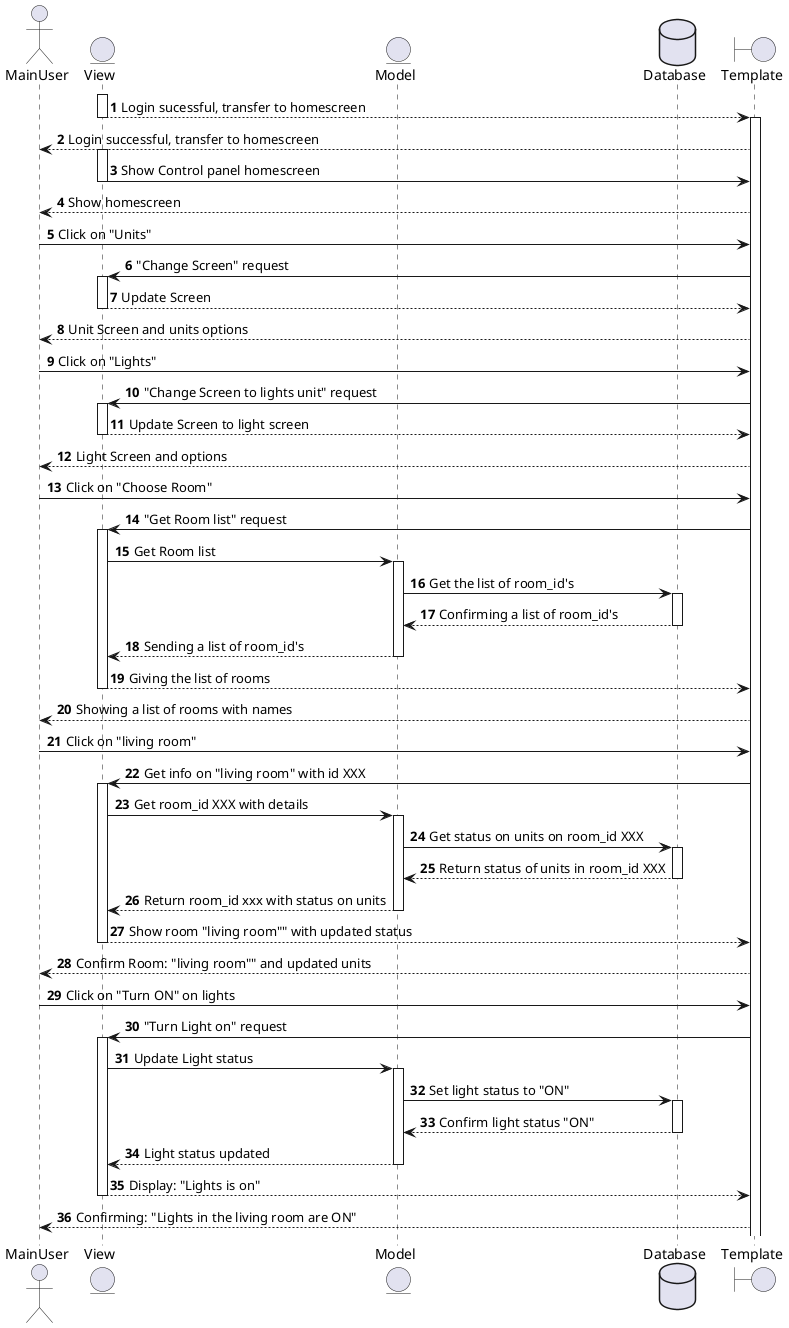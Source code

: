 @startuml
'https://plantuml.com/sequence-diagram

autonumber

actor MainUser as muser
entity View as view
entity Model as model
database Database as db
boundary Template as tp

activate view
view --> tp: Login sucessful, transfer to homescreen
deactivate view

activate tp
tp --> muser : Login successful, transfer to homescreen

activate view
view -> tp: Show Control panel homescreen
deactivate view

tp --> muser : Show homescreen

muser -> tp : Click on "Units"

tp -> view : "Change Screen" request
activate view

view --> tp : Update Screen
deactivate view

tp --> muser : Unit Screen and units options

muser -> tp : Click on "Lights"

tp -> view : "Change Screen to lights unit" request
activate view

view --> tp : Update Screen to light screen
deactivate view

tp --> muser : Light Screen and options

muser -> tp : Click on "Choose Room"

tp -> view : "Get Room list" request
activate view

view -> model : Get Room list
activate model

model -> db : Get the list of room_id's
activate db

db --> model : Confirming a list of room_id's
deactivate db

model --> view : Sending a list of room_id's
deactivate model

view --> tp : Giving the list of rooms
deactivate view

tp --> muser : Showing a list of rooms with names

muser -> tp : Click on "living room"

tp -> view : Get info on "living room" with id XXX
activate view

view -> model : Get room_id XXX with details
activate model

model -> db : Get status on units on room_id XXX
activate db

db --> model : Return status of units in room_id XXX
deactivate db

model --> view : Return room_id xxx with status on units
deactivate model

view --> tp : Show room "living room"" with updated status
deactivate view

tp --> muser : Confirm Room: "living room"" and updated units

muser -> tp : Click on "Turn ON" on lights

tp -> view : "Turn Light on" request
activate view

view -> model : Update Light status
activate model

model -> db : Set light status to "ON"
activate db

db --> model : Confirm light status "ON"
deactivate db


model --> view : Light status updated
deactivate model

view --> tp : Display: "Lights is on"
deactivate view

tp --> muser : Confirming: "Lights in the living room are ON"

@enduml